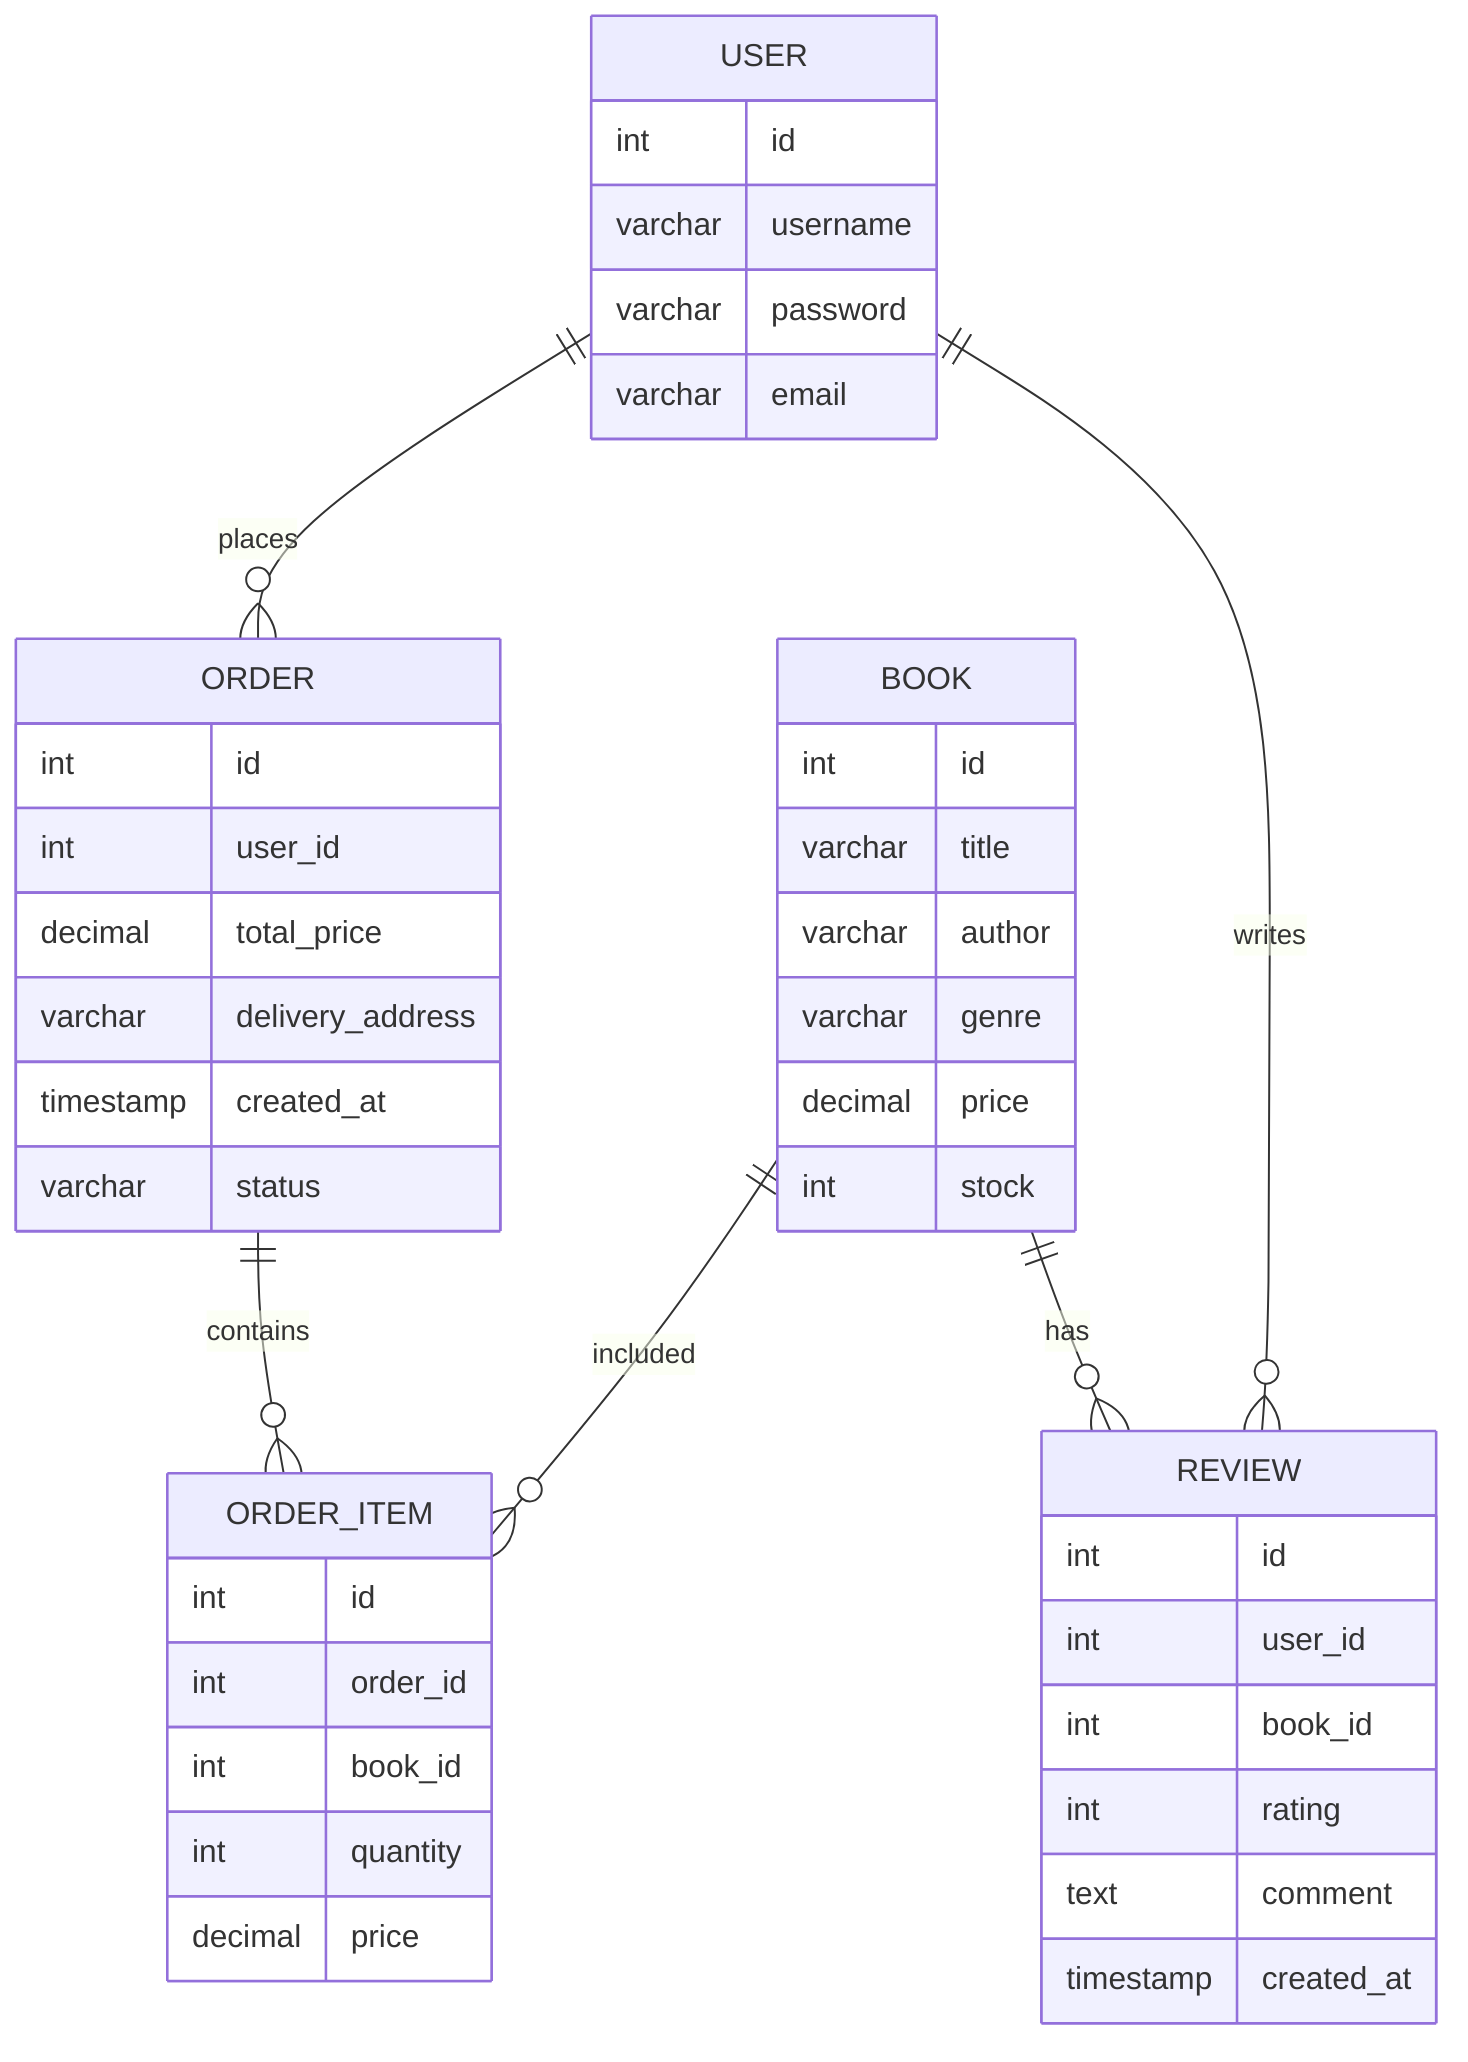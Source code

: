 erDiagram
  USER ||--o{ ORDER : places
  ORDER ||--o{ ORDER_ITEM : contains
  BOOK ||--o{ ORDER_ITEM : included
  USER ||--o{ REVIEW : writes
  BOOK ||--o{ REVIEW : has

  USER {
    int id
    varchar username
    varchar password
    varchar email
  }

  BOOK {
    int id
    varchar title
    varchar author
    varchar genre
    decimal price
    int stock
  }

  ORDER {
    int id
    int user_id
    decimal total_price
    varchar delivery_address
    timestamp created_at
    varchar status
  }

  ORDER_ITEM {
    int id
    int order_id
    int book_id
    int quantity
    decimal price
  }

  REVIEW {
    int id
    int user_id
    int book_id
    int rating
    text comment
    timestamp created_at
  }